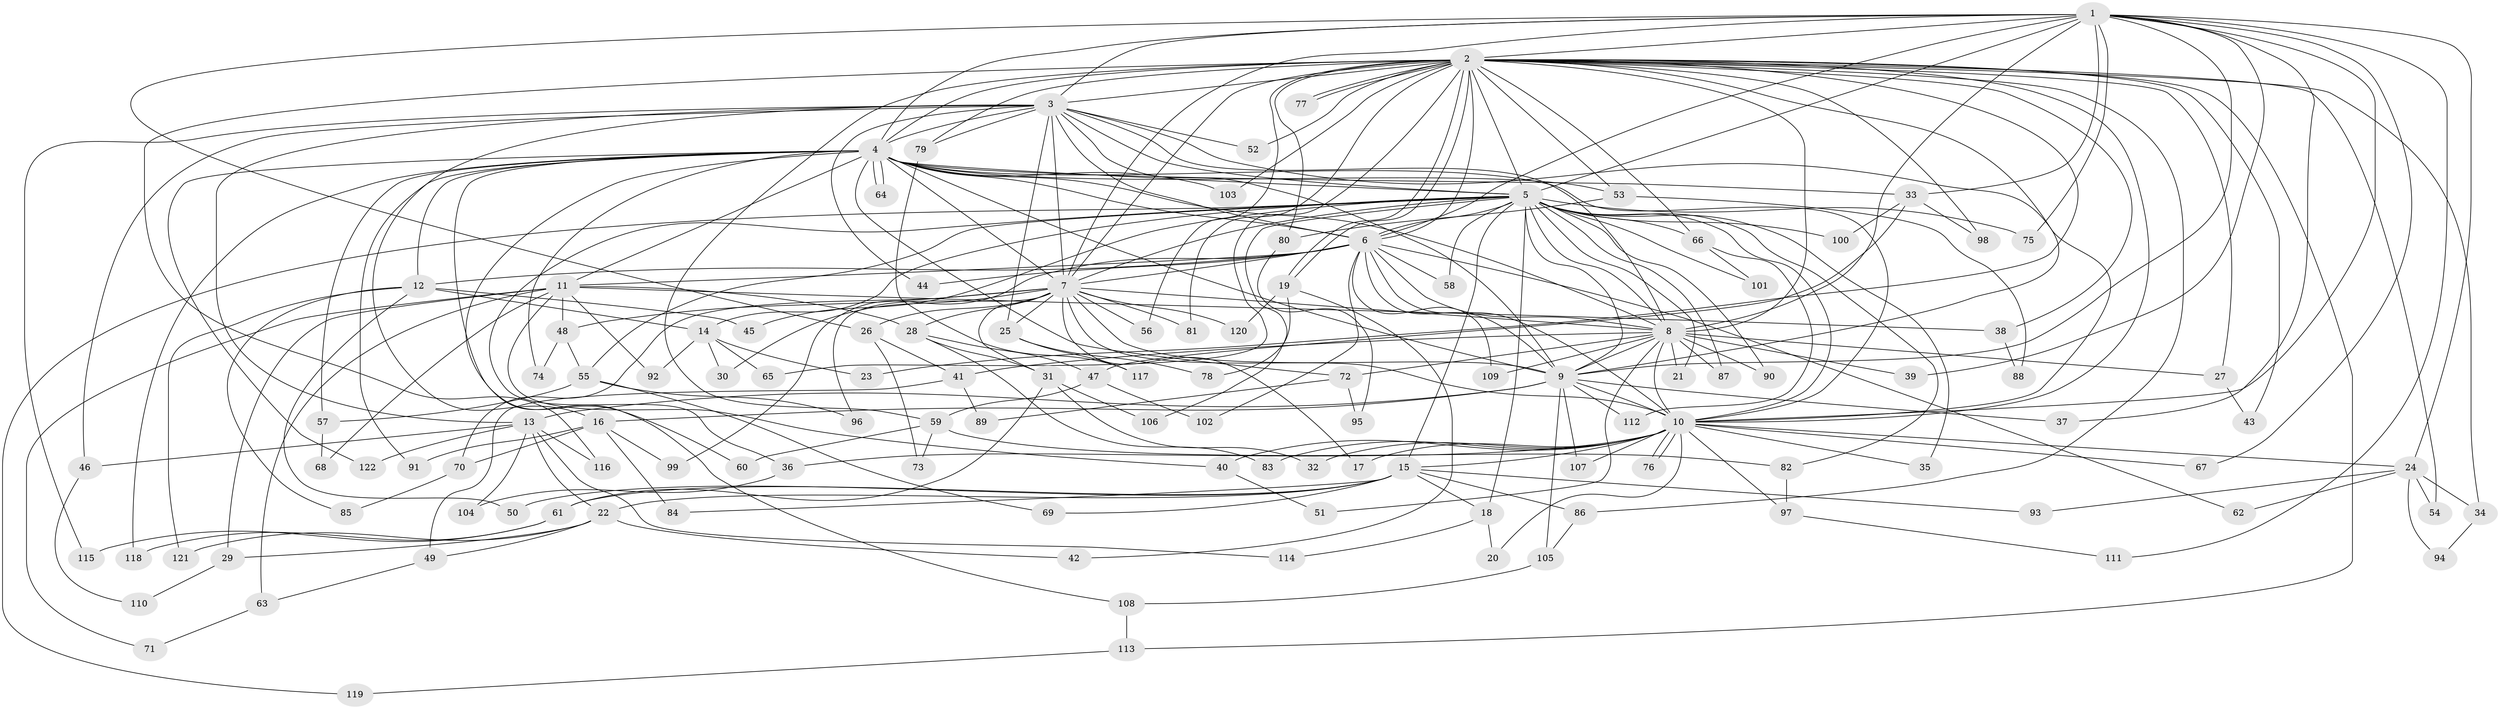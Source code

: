// Generated by graph-tools (version 1.1) at 2025/11/02/27/25 16:11:06]
// undirected, 122 vertices, 269 edges
graph export_dot {
graph [start="1"]
  node [color=gray90,style=filled];
  1;
  2;
  3;
  4;
  5;
  6;
  7;
  8;
  9;
  10;
  11;
  12;
  13;
  14;
  15;
  16;
  17;
  18;
  19;
  20;
  21;
  22;
  23;
  24;
  25;
  26;
  27;
  28;
  29;
  30;
  31;
  32;
  33;
  34;
  35;
  36;
  37;
  38;
  39;
  40;
  41;
  42;
  43;
  44;
  45;
  46;
  47;
  48;
  49;
  50;
  51;
  52;
  53;
  54;
  55;
  56;
  57;
  58;
  59;
  60;
  61;
  62;
  63;
  64;
  65;
  66;
  67;
  68;
  69;
  70;
  71;
  72;
  73;
  74;
  75;
  76;
  77;
  78;
  79;
  80;
  81;
  82;
  83;
  84;
  85;
  86;
  87;
  88;
  89;
  90;
  91;
  92;
  93;
  94;
  95;
  96;
  97;
  98;
  99;
  100;
  101;
  102;
  103;
  104;
  105;
  106;
  107;
  108;
  109;
  110;
  111;
  112;
  113;
  114;
  115;
  116;
  117;
  118;
  119;
  120;
  121;
  122;
  1 -- 2;
  1 -- 3;
  1 -- 4;
  1 -- 5;
  1 -- 6;
  1 -- 7;
  1 -- 8;
  1 -- 9;
  1 -- 10;
  1 -- 24;
  1 -- 26;
  1 -- 33;
  1 -- 37;
  1 -- 39;
  1 -- 67;
  1 -- 75;
  1 -- 111;
  2 -- 3;
  2 -- 4;
  2 -- 5;
  2 -- 6;
  2 -- 7;
  2 -- 8;
  2 -- 9;
  2 -- 10;
  2 -- 19;
  2 -- 19;
  2 -- 23;
  2 -- 27;
  2 -- 34;
  2 -- 38;
  2 -- 43;
  2 -- 52;
  2 -- 53;
  2 -- 54;
  2 -- 56;
  2 -- 59;
  2 -- 65;
  2 -- 66;
  2 -- 77;
  2 -- 77;
  2 -- 79;
  2 -- 80;
  2 -- 81;
  2 -- 86;
  2 -- 98;
  2 -- 103;
  2 -- 113;
  2 -- 116;
  3 -- 4;
  3 -- 5;
  3 -- 6;
  3 -- 7;
  3 -- 8;
  3 -- 9;
  3 -- 10;
  3 -- 13;
  3 -- 16;
  3 -- 25;
  3 -- 44;
  3 -- 46;
  3 -- 52;
  3 -- 79;
  3 -- 115;
  4 -- 5;
  4 -- 6;
  4 -- 7;
  4 -- 8;
  4 -- 9;
  4 -- 10;
  4 -- 11;
  4 -- 12;
  4 -- 33;
  4 -- 53;
  4 -- 57;
  4 -- 60;
  4 -- 64;
  4 -- 64;
  4 -- 72;
  4 -- 74;
  4 -- 91;
  4 -- 103;
  4 -- 108;
  4 -- 118;
  4 -- 122;
  5 -- 6;
  5 -- 7;
  5 -- 8;
  5 -- 9;
  5 -- 10;
  5 -- 14;
  5 -- 15;
  5 -- 18;
  5 -- 21;
  5 -- 35;
  5 -- 36;
  5 -- 45;
  5 -- 55;
  5 -- 58;
  5 -- 66;
  5 -- 75;
  5 -- 82;
  5 -- 87;
  5 -- 90;
  5 -- 100;
  5 -- 101;
  5 -- 106;
  5 -- 119;
  6 -- 7;
  6 -- 8;
  6 -- 9;
  6 -- 10;
  6 -- 11;
  6 -- 12;
  6 -- 44;
  6 -- 58;
  6 -- 62;
  6 -- 99;
  6 -- 102;
  6 -- 109;
  7 -- 8;
  7 -- 9;
  7 -- 10;
  7 -- 17;
  7 -- 25;
  7 -- 26;
  7 -- 28;
  7 -- 30;
  7 -- 31;
  7 -- 48;
  7 -- 56;
  7 -- 70;
  7 -- 81;
  7 -- 96;
  7 -- 120;
  8 -- 9;
  8 -- 10;
  8 -- 21;
  8 -- 27;
  8 -- 39;
  8 -- 41;
  8 -- 51;
  8 -- 72;
  8 -- 87;
  8 -- 90;
  8 -- 109;
  9 -- 10;
  9 -- 13;
  9 -- 16;
  9 -- 37;
  9 -- 105;
  9 -- 107;
  9 -- 112;
  10 -- 15;
  10 -- 17;
  10 -- 20;
  10 -- 24;
  10 -- 32;
  10 -- 35;
  10 -- 36;
  10 -- 40;
  10 -- 67;
  10 -- 76;
  10 -- 76;
  10 -- 83;
  10 -- 97;
  10 -- 107;
  11 -- 28;
  11 -- 29;
  11 -- 38;
  11 -- 40;
  11 -- 48;
  11 -- 63;
  11 -- 68;
  11 -- 71;
  11 -- 92;
  12 -- 14;
  12 -- 45;
  12 -- 50;
  12 -- 85;
  12 -- 121;
  13 -- 22;
  13 -- 46;
  13 -- 104;
  13 -- 114;
  13 -- 116;
  13 -- 122;
  14 -- 23;
  14 -- 30;
  14 -- 65;
  14 -- 92;
  15 -- 18;
  15 -- 22;
  15 -- 50;
  15 -- 61;
  15 -- 69;
  15 -- 84;
  15 -- 86;
  15 -- 93;
  16 -- 70;
  16 -- 84;
  16 -- 91;
  16 -- 99;
  18 -- 20;
  18 -- 114;
  19 -- 42;
  19 -- 78;
  19 -- 120;
  22 -- 29;
  22 -- 42;
  22 -- 49;
  22 -- 121;
  24 -- 34;
  24 -- 54;
  24 -- 62;
  24 -- 93;
  24 -- 94;
  25 -- 78;
  25 -- 117;
  26 -- 41;
  26 -- 73;
  27 -- 43;
  28 -- 31;
  28 -- 47;
  28 -- 83;
  29 -- 110;
  31 -- 32;
  31 -- 61;
  31 -- 106;
  33 -- 47;
  33 -- 98;
  33 -- 100;
  34 -- 94;
  36 -- 104;
  38 -- 88;
  40 -- 51;
  41 -- 49;
  41 -- 89;
  46 -- 110;
  47 -- 59;
  47 -- 102;
  48 -- 55;
  48 -- 74;
  49 -- 63;
  53 -- 80;
  53 -- 88;
  55 -- 57;
  55 -- 69;
  55 -- 96;
  57 -- 68;
  59 -- 60;
  59 -- 73;
  59 -- 82;
  61 -- 115;
  61 -- 118;
  63 -- 71;
  66 -- 101;
  66 -- 112;
  70 -- 85;
  72 -- 89;
  72 -- 95;
  79 -- 117;
  80 -- 95;
  82 -- 97;
  86 -- 105;
  97 -- 111;
  105 -- 108;
  108 -- 113;
  113 -- 119;
}
